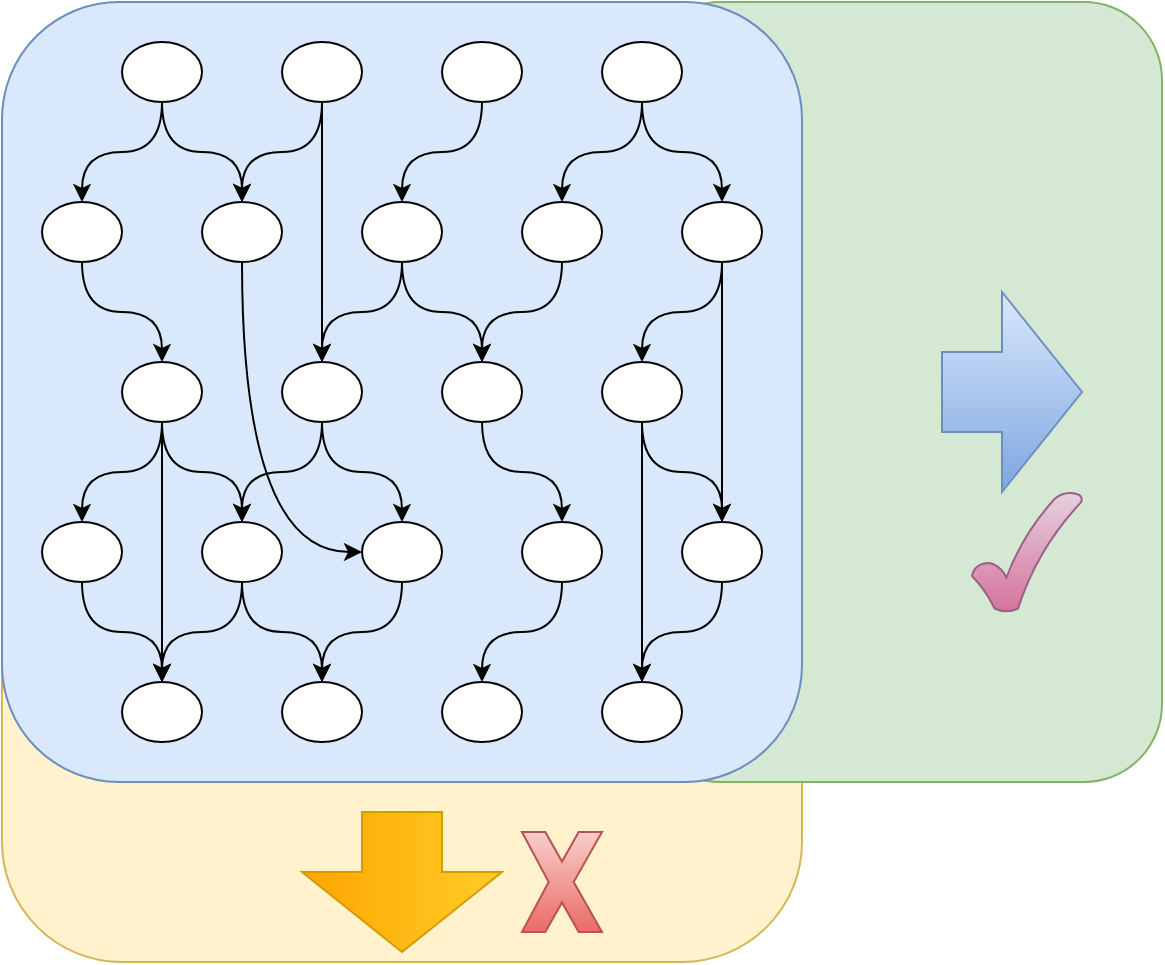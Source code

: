 <mxfile version="24.6.4" type="github" pages="3">
  <diagram id="PhRuBHv0i8EUlA6rLvvD" name="第 1 页">
    <mxGraphModel dx="1687" dy="868" grid="0" gridSize="10" guides="1" tooltips="1" connect="1" arrows="1" fold="1" page="1" pageScale="1" pageWidth="1169" pageHeight="827" math="0" shadow="0">
      <root>
        <mxCell id="0" />
        <mxCell id="1" parent="0" />
        <mxCell id="JfLVG5m1EXEwXLsJx_JC-55" value="" style="rounded=1;whiteSpace=wrap;html=1;fontFamily=Helvetica;fontSize=11;labelBackgroundColor=default;fillColor=#fff2cc;strokeColor=#d6b656;" vertex="1" parent="1">
          <mxGeometry x="100" y="160" width="400" height="430" as="geometry" />
        </mxCell>
        <mxCell id="JfLVG5m1EXEwXLsJx_JC-53" value="" style="rounded=1;whiteSpace=wrap;html=1;fontFamily=Helvetica;fontSize=11;labelBackgroundColor=default;fillColor=#d5e8d4;strokeColor=#82b366;" vertex="1" parent="1">
          <mxGeometry x="420" y="110" width="260" height="390" as="geometry" />
        </mxCell>
        <mxCell id="JfLVG5m1EXEwXLsJx_JC-52" value="" style="rounded=1;whiteSpace=wrap;html=1;fontFamily=Helvetica;fontSize=11;labelBackgroundColor=default;fillColor=#dae8fc;strokeColor=#6c8ebf;" vertex="1" parent="1">
          <mxGeometry x="100" y="110" width="400" height="390" as="geometry" />
        </mxCell>
        <mxCell id="JfLVG5m1EXEwXLsJx_JC-23" style="edgeStyle=orthogonalEdgeStyle;rounded=0;orthogonalLoop=1;jettySize=auto;html=1;exitX=0.5;exitY=1;exitDx=0;exitDy=0;curved=1;" edge="1" parent="1" source="JfLVG5m1EXEwXLsJx_JC-1" target="JfLVG5m1EXEwXLsJx_JC-5">
          <mxGeometry relative="1" as="geometry" />
        </mxCell>
        <mxCell id="JfLVG5m1EXEwXLsJx_JC-24" style="edgeStyle=orthogonalEdgeStyle;rounded=0;orthogonalLoop=1;jettySize=auto;html=1;curved=1;" edge="1" parent="1" source="JfLVG5m1EXEwXLsJx_JC-1" target="JfLVG5m1EXEwXLsJx_JC-6">
          <mxGeometry relative="1" as="geometry" />
        </mxCell>
        <mxCell id="JfLVG5m1EXEwXLsJx_JC-1" value="" style="ellipse;whiteSpace=wrap;html=1;" vertex="1" parent="1">
          <mxGeometry x="160" y="130" width="40" height="30" as="geometry" />
        </mxCell>
        <mxCell id="JfLVG5m1EXEwXLsJx_JC-25" style="edgeStyle=orthogonalEdgeStyle;rounded=0;orthogonalLoop=1;jettySize=auto;html=1;exitX=0.5;exitY=1;exitDx=0;exitDy=0;curved=1;" edge="1" parent="1" source="JfLVG5m1EXEwXLsJx_JC-2" target="JfLVG5m1EXEwXLsJx_JC-6">
          <mxGeometry relative="1" as="geometry" />
        </mxCell>
        <mxCell id="JfLVG5m1EXEwXLsJx_JC-2" value="" style="ellipse;whiteSpace=wrap;html=1;" vertex="1" parent="1">
          <mxGeometry x="240" y="130" width="40" height="30" as="geometry" />
        </mxCell>
        <mxCell id="JfLVG5m1EXEwXLsJx_JC-26" style="edgeStyle=orthogonalEdgeStyle;rounded=0;orthogonalLoop=1;jettySize=auto;html=1;exitX=0.5;exitY=1;exitDx=0;exitDy=0;curved=1;" edge="1" parent="1" source="JfLVG5m1EXEwXLsJx_JC-3" target="JfLVG5m1EXEwXLsJx_JC-7">
          <mxGeometry relative="1" as="geometry" />
        </mxCell>
        <mxCell id="JfLVG5m1EXEwXLsJx_JC-3" value="" style="ellipse;whiteSpace=wrap;html=1;" vertex="1" parent="1">
          <mxGeometry x="320" y="130" width="40" height="30" as="geometry" />
        </mxCell>
        <mxCell id="JfLVG5m1EXEwXLsJx_JC-27" style="edgeStyle=orthogonalEdgeStyle;rounded=0;orthogonalLoop=1;jettySize=auto;html=1;exitX=0.5;exitY=1;exitDx=0;exitDy=0;curved=1;" edge="1" parent="1" source="JfLVG5m1EXEwXLsJx_JC-4" target="JfLVG5m1EXEwXLsJx_JC-9">
          <mxGeometry relative="1" as="geometry" />
        </mxCell>
        <mxCell id="JfLVG5m1EXEwXLsJx_JC-28" style="edgeStyle=orthogonalEdgeStyle;rounded=0;orthogonalLoop=1;jettySize=auto;html=1;exitX=0.5;exitY=1;exitDx=0;exitDy=0;curved=1;" edge="1" parent="1" source="JfLVG5m1EXEwXLsJx_JC-4" target="JfLVG5m1EXEwXLsJx_JC-8">
          <mxGeometry relative="1" as="geometry" />
        </mxCell>
        <mxCell id="JfLVG5m1EXEwXLsJx_JC-4" value="" style="ellipse;whiteSpace=wrap;html=1;" vertex="1" parent="1">
          <mxGeometry x="400" y="130" width="40" height="30" as="geometry" />
        </mxCell>
        <mxCell id="JfLVG5m1EXEwXLsJx_JC-29" style="edgeStyle=orthogonalEdgeStyle;shape=connector;curved=1;rounded=0;orthogonalLoop=1;jettySize=auto;html=1;exitX=0.5;exitY=1;exitDx=0;exitDy=0;strokeColor=default;align=center;verticalAlign=middle;fontFamily=Helvetica;fontSize=11;fontColor=default;labelBackgroundColor=default;endArrow=classic;" edge="1" parent="1" source="JfLVG5m1EXEwXLsJx_JC-5" target="JfLVG5m1EXEwXLsJx_JC-10">
          <mxGeometry relative="1" as="geometry" />
        </mxCell>
        <mxCell id="JfLVG5m1EXEwXLsJx_JC-5" value="" style="ellipse;whiteSpace=wrap;html=1;" vertex="1" parent="1">
          <mxGeometry x="120" y="210" width="40" height="30" as="geometry" />
        </mxCell>
        <mxCell id="JfLVG5m1EXEwXLsJx_JC-30" style="edgeStyle=orthogonalEdgeStyle;shape=connector;curved=1;rounded=0;orthogonalLoop=1;jettySize=auto;html=1;strokeColor=default;align=center;verticalAlign=middle;fontFamily=Helvetica;fontSize=11;fontColor=default;labelBackgroundColor=default;endArrow=classic;" edge="1" parent="1" source="JfLVG5m1EXEwXLsJx_JC-2" target="JfLVG5m1EXEwXLsJx_JC-11">
          <mxGeometry relative="1" as="geometry" />
        </mxCell>
        <mxCell id="JfLVG5m1EXEwXLsJx_JC-51" style="edgeStyle=orthogonalEdgeStyle;shape=connector;curved=1;rounded=0;orthogonalLoop=1;jettySize=auto;html=1;exitX=0.5;exitY=1;exitDx=0;exitDy=0;strokeColor=default;align=center;verticalAlign=middle;fontFamily=Helvetica;fontSize=11;fontColor=default;labelBackgroundColor=default;endArrow=classic;entryX=0;entryY=0.5;entryDx=0;entryDy=0;" edge="1" parent="1" source="JfLVG5m1EXEwXLsJx_JC-6" target="JfLVG5m1EXEwXLsJx_JC-16">
          <mxGeometry relative="1" as="geometry" />
        </mxCell>
        <mxCell id="JfLVG5m1EXEwXLsJx_JC-6" value="" style="ellipse;whiteSpace=wrap;html=1;" vertex="1" parent="1">
          <mxGeometry x="200" y="210" width="40" height="30" as="geometry" />
        </mxCell>
        <mxCell id="JfLVG5m1EXEwXLsJx_JC-31" style="edgeStyle=orthogonalEdgeStyle;shape=connector;curved=1;rounded=0;orthogonalLoop=1;jettySize=auto;html=1;exitX=0.5;exitY=1;exitDx=0;exitDy=0;strokeColor=default;align=center;verticalAlign=middle;fontFamily=Helvetica;fontSize=11;fontColor=default;labelBackgroundColor=default;endArrow=classic;" edge="1" parent="1" source="JfLVG5m1EXEwXLsJx_JC-7" target="JfLVG5m1EXEwXLsJx_JC-11">
          <mxGeometry relative="1" as="geometry" />
        </mxCell>
        <mxCell id="JfLVG5m1EXEwXLsJx_JC-32" style="edgeStyle=orthogonalEdgeStyle;shape=connector;curved=1;rounded=0;orthogonalLoop=1;jettySize=auto;html=1;strokeColor=default;align=center;verticalAlign=middle;fontFamily=Helvetica;fontSize=11;fontColor=default;labelBackgroundColor=default;endArrow=classic;" edge="1" parent="1" source="JfLVG5m1EXEwXLsJx_JC-7" target="JfLVG5m1EXEwXLsJx_JC-12">
          <mxGeometry relative="1" as="geometry" />
        </mxCell>
        <mxCell id="JfLVG5m1EXEwXLsJx_JC-7" value="" style="ellipse;whiteSpace=wrap;html=1;" vertex="1" parent="1">
          <mxGeometry x="280" y="210" width="40" height="30" as="geometry" />
        </mxCell>
        <mxCell id="JfLVG5m1EXEwXLsJx_JC-33" style="edgeStyle=orthogonalEdgeStyle;shape=connector;curved=1;rounded=0;orthogonalLoop=1;jettySize=auto;html=1;strokeColor=default;align=center;verticalAlign=middle;fontFamily=Helvetica;fontSize=11;fontColor=default;labelBackgroundColor=default;endArrow=classic;" edge="1" parent="1" source="JfLVG5m1EXEwXLsJx_JC-8" target="JfLVG5m1EXEwXLsJx_JC-12">
          <mxGeometry relative="1" as="geometry" />
        </mxCell>
        <mxCell id="JfLVG5m1EXEwXLsJx_JC-8" value="" style="ellipse;whiteSpace=wrap;html=1;" vertex="1" parent="1">
          <mxGeometry x="360" y="210" width="40" height="30" as="geometry" />
        </mxCell>
        <mxCell id="JfLVG5m1EXEwXLsJx_JC-34" style="edgeStyle=orthogonalEdgeStyle;shape=connector;curved=1;rounded=0;orthogonalLoop=1;jettySize=auto;html=1;exitX=0.5;exitY=1;exitDx=0;exitDy=0;strokeColor=default;align=center;verticalAlign=middle;fontFamily=Helvetica;fontSize=11;fontColor=default;labelBackgroundColor=default;endArrow=classic;" edge="1" parent="1" source="JfLVG5m1EXEwXLsJx_JC-9" target="JfLVG5m1EXEwXLsJx_JC-18">
          <mxGeometry relative="1" as="geometry" />
        </mxCell>
        <mxCell id="JfLVG5m1EXEwXLsJx_JC-35" style="edgeStyle=orthogonalEdgeStyle;shape=connector;curved=1;rounded=0;orthogonalLoop=1;jettySize=auto;html=1;strokeColor=default;align=center;verticalAlign=middle;fontFamily=Helvetica;fontSize=11;fontColor=default;labelBackgroundColor=default;endArrow=classic;" edge="1" parent="1" source="JfLVG5m1EXEwXLsJx_JC-9" target="JfLVG5m1EXEwXLsJx_JC-13">
          <mxGeometry relative="1" as="geometry" />
        </mxCell>
        <mxCell id="JfLVG5m1EXEwXLsJx_JC-9" value="" style="ellipse;whiteSpace=wrap;html=1;" vertex="1" parent="1">
          <mxGeometry x="440" y="210" width="40" height="30" as="geometry" />
        </mxCell>
        <mxCell id="JfLVG5m1EXEwXLsJx_JC-36" style="edgeStyle=orthogonalEdgeStyle;shape=connector;curved=1;rounded=0;orthogonalLoop=1;jettySize=auto;html=1;strokeColor=default;align=center;verticalAlign=middle;fontFamily=Helvetica;fontSize=11;fontColor=default;labelBackgroundColor=default;endArrow=classic;" edge="1" parent="1" source="JfLVG5m1EXEwXLsJx_JC-10" target="JfLVG5m1EXEwXLsJx_JC-14">
          <mxGeometry relative="1" as="geometry" />
        </mxCell>
        <mxCell id="JfLVG5m1EXEwXLsJx_JC-37" style="edgeStyle=orthogonalEdgeStyle;shape=connector;curved=1;rounded=0;orthogonalLoop=1;jettySize=auto;html=1;strokeColor=default;align=center;verticalAlign=middle;fontFamily=Helvetica;fontSize=11;fontColor=default;labelBackgroundColor=default;endArrow=classic;" edge="1" parent="1" source="JfLVG5m1EXEwXLsJx_JC-10" target="JfLVG5m1EXEwXLsJx_JC-15">
          <mxGeometry relative="1" as="geometry" />
        </mxCell>
        <mxCell id="JfLVG5m1EXEwXLsJx_JC-38" style="edgeStyle=orthogonalEdgeStyle;shape=connector;curved=1;rounded=0;orthogonalLoop=1;jettySize=auto;html=1;strokeColor=default;align=center;verticalAlign=middle;fontFamily=Helvetica;fontSize=11;fontColor=default;labelBackgroundColor=default;endArrow=classic;" edge="1" parent="1" source="JfLVG5m1EXEwXLsJx_JC-10" target="JfLVG5m1EXEwXLsJx_JC-19">
          <mxGeometry relative="1" as="geometry" />
        </mxCell>
        <mxCell id="JfLVG5m1EXEwXLsJx_JC-10" value="" style="ellipse;whiteSpace=wrap;html=1;" vertex="1" parent="1">
          <mxGeometry x="160" y="290" width="40" height="30" as="geometry" />
        </mxCell>
        <mxCell id="JfLVG5m1EXEwXLsJx_JC-39" style="edgeStyle=orthogonalEdgeStyle;shape=connector;curved=1;rounded=0;orthogonalLoop=1;jettySize=auto;html=1;strokeColor=default;align=center;verticalAlign=middle;fontFamily=Helvetica;fontSize=11;fontColor=default;labelBackgroundColor=default;endArrow=classic;" edge="1" parent="1" source="JfLVG5m1EXEwXLsJx_JC-11" target="JfLVG5m1EXEwXLsJx_JC-15">
          <mxGeometry relative="1" as="geometry" />
        </mxCell>
        <mxCell id="JfLVG5m1EXEwXLsJx_JC-40" style="edgeStyle=orthogonalEdgeStyle;shape=connector;curved=1;rounded=0;orthogonalLoop=1;jettySize=auto;html=1;strokeColor=default;align=center;verticalAlign=middle;fontFamily=Helvetica;fontSize=11;fontColor=default;labelBackgroundColor=default;endArrow=classic;" edge="1" parent="1" source="JfLVG5m1EXEwXLsJx_JC-11" target="JfLVG5m1EXEwXLsJx_JC-16">
          <mxGeometry relative="1" as="geometry" />
        </mxCell>
        <mxCell id="JfLVG5m1EXEwXLsJx_JC-11" value="" style="ellipse;whiteSpace=wrap;html=1;" vertex="1" parent="1">
          <mxGeometry x="240" y="290" width="40" height="30" as="geometry" />
        </mxCell>
        <mxCell id="JfLVG5m1EXEwXLsJx_JC-41" style="edgeStyle=orthogonalEdgeStyle;shape=connector;curved=1;rounded=0;orthogonalLoop=1;jettySize=auto;html=1;strokeColor=default;align=center;verticalAlign=middle;fontFamily=Helvetica;fontSize=11;fontColor=default;labelBackgroundColor=default;endArrow=classic;" edge="1" parent="1" source="JfLVG5m1EXEwXLsJx_JC-12" target="JfLVG5m1EXEwXLsJx_JC-17">
          <mxGeometry relative="1" as="geometry" />
        </mxCell>
        <mxCell id="JfLVG5m1EXEwXLsJx_JC-12" value="" style="ellipse;whiteSpace=wrap;html=1;" vertex="1" parent="1">
          <mxGeometry x="320" y="290" width="40" height="30" as="geometry" />
        </mxCell>
        <mxCell id="JfLVG5m1EXEwXLsJx_JC-42" style="edgeStyle=orthogonalEdgeStyle;shape=connector;curved=1;rounded=0;orthogonalLoop=1;jettySize=auto;html=1;entryX=0.5;entryY=0;entryDx=0;entryDy=0;strokeColor=default;align=center;verticalAlign=middle;fontFamily=Helvetica;fontSize=11;fontColor=default;labelBackgroundColor=default;endArrow=classic;" edge="1" parent="1" source="JfLVG5m1EXEwXLsJx_JC-13" target="JfLVG5m1EXEwXLsJx_JC-22">
          <mxGeometry relative="1" as="geometry" />
        </mxCell>
        <mxCell id="JfLVG5m1EXEwXLsJx_JC-43" style="edgeStyle=orthogonalEdgeStyle;shape=connector;curved=1;rounded=0;orthogonalLoop=1;jettySize=auto;html=1;strokeColor=default;align=center;verticalAlign=middle;fontFamily=Helvetica;fontSize=11;fontColor=default;labelBackgroundColor=default;endArrow=classic;" edge="1" parent="1" source="JfLVG5m1EXEwXLsJx_JC-13" target="JfLVG5m1EXEwXLsJx_JC-18">
          <mxGeometry relative="1" as="geometry" />
        </mxCell>
        <mxCell id="JfLVG5m1EXEwXLsJx_JC-13" value="" style="ellipse;whiteSpace=wrap;html=1;" vertex="1" parent="1">
          <mxGeometry x="400" y="290" width="40" height="30" as="geometry" />
        </mxCell>
        <mxCell id="JfLVG5m1EXEwXLsJx_JC-50" style="edgeStyle=orthogonalEdgeStyle;shape=connector;curved=1;rounded=0;orthogonalLoop=1;jettySize=auto;html=1;exitX=0.5;exitY=1;exitDx=0;exitDy=0;strokeColor=default;align=center;verticalAlign=middle;fontFamily=Helvetica;fontSize=11;fontColor=default;labelBackgroundColor=default;endArrow=classic;" edge="1" parent="1" source="JfLVG5m1EXEwXLsJx_JC-14" target="JfLVG5m1EXEwXLsJx_JC-19">
          <mxGeometry relative="1" as="geometry" />
        </mxCell>
        <mxCell id="JfLVG5m1EXEwXLsJx_JC-14" value="" style="ellipse;whiteSpace=wrap;html=1;" vertex="1" parent="1">
          <mxGeometry x="120" y="370" width="40" height="30" as="geometry" />
        </mxCell>
        <mxCell id="JfLVG5m1EXEwXLsJx_JC-47" style="edgeStyle=orthogonalEdgeStyle;shape=connector;curved=1;rounded=0;orthogonalLoop=1;jettySize=auto;html=1;exitX=0.5;exitY=1;exitDx=0;exitDy=0;strokeColor=default;align=center;verticalAlign=middle;fontFamily=Helvetica;fontSize=11;fontColor=default;labelBackgroundColor=default;endArrow=classic;" edge="1" parent="1" source="JfLVG5m1EXEwXLsJx_JC-15" target="JfLVG5m1EXEwXLsJx_JC-20">
          <mxGeometry relative="1" as="geometry" />
        </mxCell>
        <mxCell id="JfLVG5m1EXEwXLsJx_JC-49" style="edgeStyle=orthogonalEdgeStyle;shape=connector;curved=1;rounded=0;orthogonalLoop=1;jettySize=auto;html=1;exitX=0.5;exitY=1;exitDx=0;exitDy=0;strokeColor=default;align=center;verticalAlign=middle;fontFamily=Helvetica;fontSize=11;fontColor=default;labelBackgroundColor=default;endArrow=classic;" edge="1" parent="1" source="JfLVG5m1EXEwXLsJx_JC-15" target="JfLVG5m1EXEwXLsJx_JC-19">
          <mxGeometry relative="1" as="geometry" />
        </mxCell>
        <mxCell id="JfLVG5m1EXEwXLsJx_JC-15" value="" style="ellipse;whiteSpace=wrap;html=1;" vertex="1" parent="1">
          <mxGeometry x="200" y="370" width="40" height="30" as="geometry" />
        </mxCell>
        <mxCell id="JfLVG5m1EXEwXLsJx_JC-46" style="edgeStyle=orthogonalEdgeStyle;shape=connector;curved=1;rounded=0;orthogonalLoop=1;jettySize=auto;html=1;strokeColor=default;align=center;verticalAlign=middle;fontFamily=Helvetica;fontSize=11;fontColor=default;labelBackgroundColor=default;endArrow=classic;" edge="1" parent="1" source="JfLVG5m1EXEwXLsJx_JC-16" target="JfLVG5m1EXEwXLsJx_JC-20">
          <mxGeometry relative="1" as="geometry" />
        </mxCell>
        <mxCell id="JfLVG5m1EXEwXLsJx_JC-16" value="" style="ellipse;whiteSpace=wrap;html=1;" vertex="1" parent="1">
          <mxGeometry x="280" y="370" width="40" height="30" as="geometry" />
        </mxCell>
        <mxCell id="JfLVG5m1EXEwXLsJx_JC-45" style="edgeStyle=orthogonalEdgeStyle;shape=connector;curved=1;rounded=0;orthogonalLoop=1;jettySize=auto;html=1;strokeColor=default;align=center;verticalAlign=middle;fontFamily=Helvetica;fontSize=11;fontColor=default;labelBackgroundColor=default;endArrow=classic;" edge="1" parent="1" source="JfLVG5m1EXEwXLsJx_JC-17" target="JfLVG5m1EXEwXLsJx_JC-21">
          <mxGeometry relative="1" as="geometry" />
        </mxCell>
        <mxCell id="JfLVG5m1EXEwXLsJx_JC-17" value="" style="ellipse;whiteSpace=wrap;html=1;" vertex="1" parent="1">
          <mxGeometry x="360" y="370" width="40" height="30" as="geometry" />
        </mxCell>
        <mxCell id="JfLVG5m1EXEwXLsJx_JC-44" style="edgeStyle=orthogonalEdgeStyle;shape=connector;curved=1;rounded=0;orthogonalLoop=1;jettySize=auto;html=1;exitX=0.5;exitY=1;exitDx=0;exitDy=0;strokeColor=default;align=center;verticalAlign=middle;fontFamily=Helvetica;fontSize=11;fontColor=default;labelBackgroundColor=default;endArrow=classic;" edge="1" parent="1" source="JfLVG5m1EXEwXLsJx_JC-18" target="JfLVG5m1EXEwXLsJx_JC-22">
          <mxGeometry relative="1" as="geometry" />
        </mxCell>
        <mxCell id="JfLVG5m1EXEwXLsJx_JC-18" value="" style="ellipse;whiteSpace=wrap;html=1;" vertex="1" parent="1">
          <mxGeometry x="440" y="370" width="40" height="30" as="geometry" />
        </mxCell>
        <mxCell id="JfLVG5m1EXEwXLsJx_JC-19" value="" style="ellipse;whiteSpace=wrap;html=1;" vertex="1" parent="1">
          <mxGeometry x="160" y="450" width="40" height="30" as="geometry" />
        </mxCell>
        <mxCell id="JfLVG5m1EXEwXLsJx_JC-20" value="" style="ellipse;whiteSpace=wrap;html=1;" vertex="1" parent="1">
          <mxGeometry x="240" y="450" width="40" height="30" as="geometry" />
        </mxCell>
        <mxCell id="JfLVG5m1EXEwXLsJx_JC-21" value="" style="ellipse;whiteSpace=wrap;html=1;" vertex="1" parent="1">
          <mxGeometry x="320" y="450" width="40" height="30" as="geometry" />
        </mxCell>
        <mxCell id="JfLVG5m1EXEwXLsJx_JC-22" value="" style="ellipse;whiteSpace=wrap;html=1;" vertex="1" parent="1">
          <mxGeometry x="400" y="450" width="40" height="30" as="geometry" />
        </mxCell>
        <mxCell id="JfLVG5m1EXEwXLsJx_JC-57" value="" style="html=1;shadow=0;dashed=0;align=center;verticalAlign=middle;shape=mxgraph.arrows2.arrow;dy=0.6;dx=40;notch=0;fontFamily=Helvetica;fontSize=11;labelBackgroundColor=default;fillColor=#dae8fc;gradientColor=#7ea6e0;strokeColor=#6c8ebf;" vertex="1" parent="1">
          <mxGeometry x="570" y="255" width="70" height="100" as="geometry" />
        </mxCell>
        <mxCell id="JfLVG5m1EXEwXLsJx_JC-58" value="" style="html=1;shadow=0;dashed=0;align=center;verticalAlign=middle;shape=mxgraph.arrows2.arrow;dy=0.6;dx=40;notch=0;fontFamily=Helvetica;fontSize=11;labelBackgroundColor=default;fillColor=#ffcd28;gradientColor=#ffa500;strokeColor=#d79b00;rotation=90;" vertex="1" parent="1">
          <mxGeometry x="265" y="500" width="70" height="100" as="geometry" />
        </mxCell>
        <mxCell id="JfLVG5m1EXEwXLsJx_JC-59" value="" style="verticalLabelPosition=bottom;verticalAlign=top;html=1;shape=mxgraph.basic.x;fontFamily=Helvetica;fontSize=11;labelBackgroundColor=default;fillColor=#f8cecc;gradientColor=#ea6b66;strokeColor=#b85450;" vertex="1" parent="1">
          <mxGeometry x="360" y="525" width="40" height="50" as="geometry" />
        </mxCell>
        <mxCell id="JfLVG5m1EXEwXLsJx_JC-60" value="" style="verticalLabelPosition=bottom;verticalAlign=top;html=1;shape=mxgraph.basic.tick;fontFamily=Helvetica;fontSize=11;labelBackgroundColor=default;fillColor=#e6d0de;gradientColor=#d5739d;strokeColor=#996185;" vertex="1" parent="1">
          <mxGeometry x="585" y="355" width="55" height="60" as="geometry" />
        </mxCell>
      </root>
    </mxGraphModel>
  </diagram>
  <diagram id="Ij5HX34Pqi2R653tB50Y" name="第 2 页">
    <mxGraphModel dx="989" dy="514" grid="0" gridSize="10" guides="1" tooltips="1" connect="1" arrows="1" fold="1" page="1" pageScale="1" pageWidth="1169" pageHeight="827" math="0" shadow="0">
      <root>
        <mxCell id="0" />
        <mxCell id="1" parent="0" />
        <mxCell id="oDqVrCcSF8AjUhTJ0iat-5" style="edgeStyle=orthogonalEdgeStyle;rounded=0;orthogonalLoop=1;jettySize=auto;html=1;exitX=0.5;exitY=1;exitDx=0;exitDy=0;entryX=0;entryY=0;entryDx=0;entryDy=0;curved=1;" edge="1" parent="1" source="oDqVrCcSF8AjUhTJ0iat-1" target="oDqVrCcSF8AjUhTJ0iat-4">
          <mxGeometry relative="1" as="geometry" />
        </mxCell>
        <mxCell id="oDqVrCcSF8AjUhTJ0iat-1" value="500" style="ellipse;whiteSpace=wrap;html=1;fillColor=#dae8fc;strokeColor=#6c8ebf;" vertex="1" parent="1">
          <mxGeometry x="70" y="40" width="60" height="40" as="geometry" />
        </mxCell>
        <mxCell id="oDqVrCcSF8AjUhTJ0iat-2" value="300" style="ellipse;whiteSpace=wrap;html=1;fillColor=#dae8fc;strokeColor=#6c8ebf;" vertex="1" parent="1">
          <mxGeometry x="150" y="40" width="60" height="40" as="geometry" />
        </mxCell>
        <mxCell id="oDqVrCcSF8AjUhTJ0iat-3" value="150" style="ellipse;whiteSpace=wrap;html=1;fillColor=#dae8fc;strokeColor=#6c8ebf;" vertex="1" parent="1">
          <mxGeometry x="230" y="40" width="60" height="40" as="geometry" />
        </mxCell>
        <mxCell id="oDqVrCcSF8AjUhTJ0iat-4" value="200" style="ellipse;whiteSpace=wrap;html=1;fillColor=#dae8fc;strokeColor=#6c8ebf;" vertex="1" parent="1">
          <mxGeometry x="150" y="120" width="60" height="40" as="geometry" />
        </mxCell>
        <mxCell id="oDqVrCcSF8AjUhTJ0iat-6" style="edgeStyle=orthogonalEdgeStyle;rounded=0;orthogonalLoop=1;jettySize=auto;html=1;exitX=0.5;exitY=1;exitDx=0;exitDy=0;entryX=0.5;entryY=0;entryDx=0;entryDy=0;curved=1;" edge="1" parent="1" source="oDqVrCcSF8AjUhTJ0iat-2" target="oDqVrCcSF8AjUhTJ0iat-4">
          <mxGeometry relative="1" as="geometry">
            <mxPoint x="110" y="90" as="sourcePoint" />
            <mxPoint x="169" y="136" as="targetPoint" />
          </mxGeometry>
        </mxCell>
        <mxCell id="oDqVrCcSF8AjUhTJ0iat-7" style="edgeStyle=orthogonalEdgeStyle;rounded=0;orthogonalLoop=1;jettySize=auto;html=1;exitX=0.5;exitY=1;exitDx=0;exitDy=0;entryX=1;entryY=0;entryDx=0;entryDy=0;curved=1;" edge="1" parent="1" source="oDqVrCcSF8AjUhTJ0iat-3" target="oDqVrCcSF8AjUhTJ0iat-4">
          <mxGeometry relative="1" as="geometry">
            <mxPoint x="190" y="90" as="sourcePoint" />
            <mxPoint x="190" y="130" as="targetPoint" />
          </mxGeometry>
        </mxCell>
        <mxCell id="oDqVrCcSF8AjUhTJ0iat-8" value="" style="endArrow=none;dashed=1;html=1;rounded=0;strokeColor=#FF00FF;" edge="1" parent="1">
          <mxGeometry width="50" height="50" relative="1" as="geometry">
            <mxPoint x="124" y="145" as="sourcePoint" />
            <mxPoint x="142" y="40" as="targetPoint" />
          </mxGeometry>
        </mxCell>
        <mxCell id="oDqVrCcSF8AjUhTJ0iat-17" style="edgeStyle=orthogonalEdgeStyle;rounded=0;orthogonalLoop=1;jettySize=auto;html=1;exitX=0.5;exitY=1;exitDx=0;exitDy=0;entryX=0;entryY=0;entryDx=0;entryDy=0;curved=1;" edge="1" parent="1" source="oDqVrCcSF8AjUhTJ0iat-18" target="oDqVrCcSF8AjUhTJ0iat-21">
          <mxGeometry relative="1" as="geometry" />
        </mxCell>
        <mxCell id="oDqVrCcSF8AjUhTJ0iat-18" value="10" style="ellipse;whiteSpace=wrap;html=1;fillColor=#fff2cc;strokeColor=#d6b656;" vertex="1" parent="1">
          <mxGeometry x="70" y="200" width="60" height="40" as="geometry" />
        </mxCell>
        <mxCell id="oDqVrCcSF8AjUhTJ0iat-19" value="300" style="ellipse;whiteSpace=wrap;html=1;fillColor=#dae8fc;strokeColor=#6c8ebf;" vertex="1" parent="1">
          <mxGeometry x="150" y="200" width="60" height="40" as="geometry" />
        </mxCell>
        <mxCell id="oDqVrCcSF8AjUhTJ0iat-20" value="150" style="ellipse;whiteSpace=wrap;html=1;fillColor=#dae8fc;strokeColor=#6c8ebf;" vertex="1" parent="1">
          <mxGeometry x="230" y="200" width="60" height="40" as="geometry" />
        </mxCell>
        <mxCell id="oDqVrCcSF8AjUhTJ0iat-21" value="200" style="ellipse;whiteSpace=wrap;html=1;fillColor=#dae8fc;strokeColor=#6c8ebf;" vertex="1" parent="1">
          <mxGeometry x="150" y="280" width="60" height="40" as="geometry" />
        </mxCell>
        <mxCell id="oDqVrCcSF8AjUhTJ0iat-22" style="edgeStyle=orthogonalEdgeStyle;rounded=0;orthogonalLoop=1;jettySize=auto;html=1;exitX=0.5;exitY=1;exitDx=0;exitDy=0;entryX=0.5;entryY=0;entryDx=0;entryDy=0;curved=1;" edge="1" parent="1" source="oDqVrCcSF8AjUhTJ0iat-19" target="oDqVrCcSF8AjUhTJ0iat-21">
          <mxGeometry relative="1" as="geometry">
            <mxPoint x="110" y="250" as="sourcePoint" />
            <mxPoint x="169" y="296" as="targetPoint" />
          </mxGeometry>
        </mxCell>
        <mxCell id="oDqVrCcSF8AjUhTJ0iat-23" style="edgeStyle=orthogonalEdgeStyle;rounded=0;orthogonalLoop=1;jettySize=auto;html=1;exitX=0.5;exitY=1;exitDx=0;exitDy=0;entryX=1;entryY=0;entryDx=0;entryDy=0;curved=1;" edge="1" parent="1" source="oDqVrCcSF8AjUhTJ0iat-20" target="oDqVrCcSF8AjUhTJ0iat-21">
          <mxGeometry relative="1" as="geometry">
            <mxPoint x="190" y="250" as="sourcePoint" />
            <mxPoint x="190" y="290" as="targetPoint" />
          </mxGeometry>
        </mxCell>
        <mxCell id="oDqVrCcSF8AjUhTJ0iat-24" value="" style="endArrow=none;dashed=1;html=1;rounded=0;strokeColor=#FF00FF;" edge="1" parent="1">
          <mxGeometry width="50" height="50" relative="1" as="geometry">
            <mxPoint x="124" y="305" as="sourcePoint" />
            <mxPoint x="142" y="200" as="targetPoint" />
          </mxGeometry>
        </mxCell>
        <mxCell id="oDqVrCcSF8AjUhTJ0iat-25" value="编译时" style="text;html=1;align=center;verticalAlign=middle;whiteSpace=wrap;rounded=0;" vertex="1" parent="1">
          <mxGeometry x="10" y="90" width="60" height="30" as="geometry" />
        </mxCell>
        <mxCell id="oDqVrCcSF8AjUhTJ0iat-26" value="运行时" style="text;html=1;align=center;verticalAlign=middle;whiteSpace=wrap;rounded=0;" vertex="1" parent="1">
          <mxGeometry x="10" y="250" width="60" height="30" as="geometry" />
        </mxCell>
        <mxCell id="oDqVrCcSF8AjUhTJ0iat-27" value="" style="html=1;shadow=0;dashed=0;align=center;verticalAlign=middle;shape=mxgraph.arrows2.arrow;dy=0.52;dx=28.03;notch=10.62;rotation=90;fillColor=#bac8d3;strokeColor=none;" vertex="1" parent="1">
          <mxGeometry x="-4.5" y="160" width="89" height="37" as="geometry" />
        </mxCell>
      </root>
    </mxGraphModel>
  </diagram>
  <diagram id="CQO9vkVSQzJrukNP_2Br" name="第 3 页">
    <mxGraphModel dx="1434" dy="746" grid="0" gridSize="10" guides="1" tooltips="1" connect="1" arrows="1" fold="1" page="1" pageScale="1" pageWidth="1169" pageHeight="827" math="0" shadow="0">
      <root>
        <mxCell id="0" />
        <mxCell id="1" parent="0" />
      </root>
    </mxGraphModel>
  </diagram>
</mxfile>

